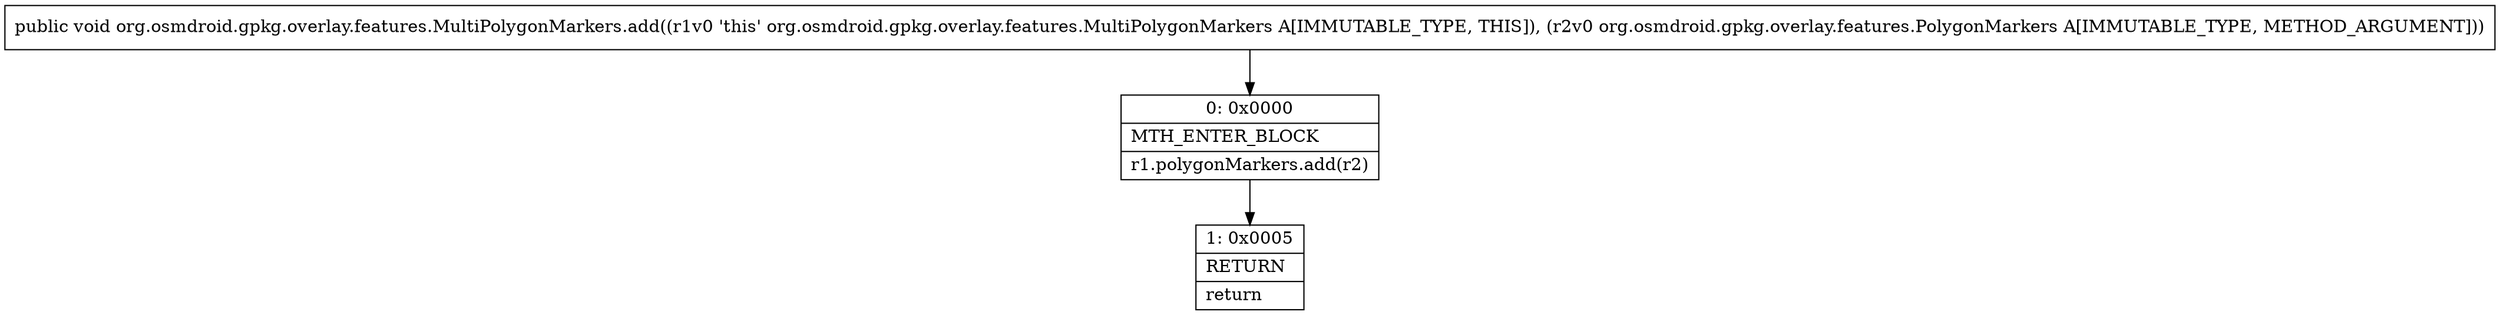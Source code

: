 digraph "CFG fororg.osmdroid.gpkg.overlay.features.MultiPolygonMarkers.add(Lorg\/osmdroid\/gpkg\/overlay\/features\/PolygonMarkers;)V" {
Node_0 [shape=record,label="{0\:\ 0x0000|MTH_ENTER_BLOCK\l|r1.polygonMarkers.add(r2)\l}"];
Node_1 [shape=record,label="{1\:\ 0x0005|RETURN\l|return\l}"];
MethodNode[shape=record,label="{public void org.osmdroid.gpkg.overlay.features.MultiPolygonMarkers.add((r1v0 'this' org.osmdroid.gpkg.overlay.features.MultiPolygonMarkers A[IMMUTABLE_TYPE, THIS]), (r2v0 org.osmdroid.gpkg.overlay.features.PolygonMarkers A[IMMUTABLE_TYPE, METHOD_ARGUMENT])) }"];
MethodNode -> Node_0;
Node_0 -> Node_1;
}

